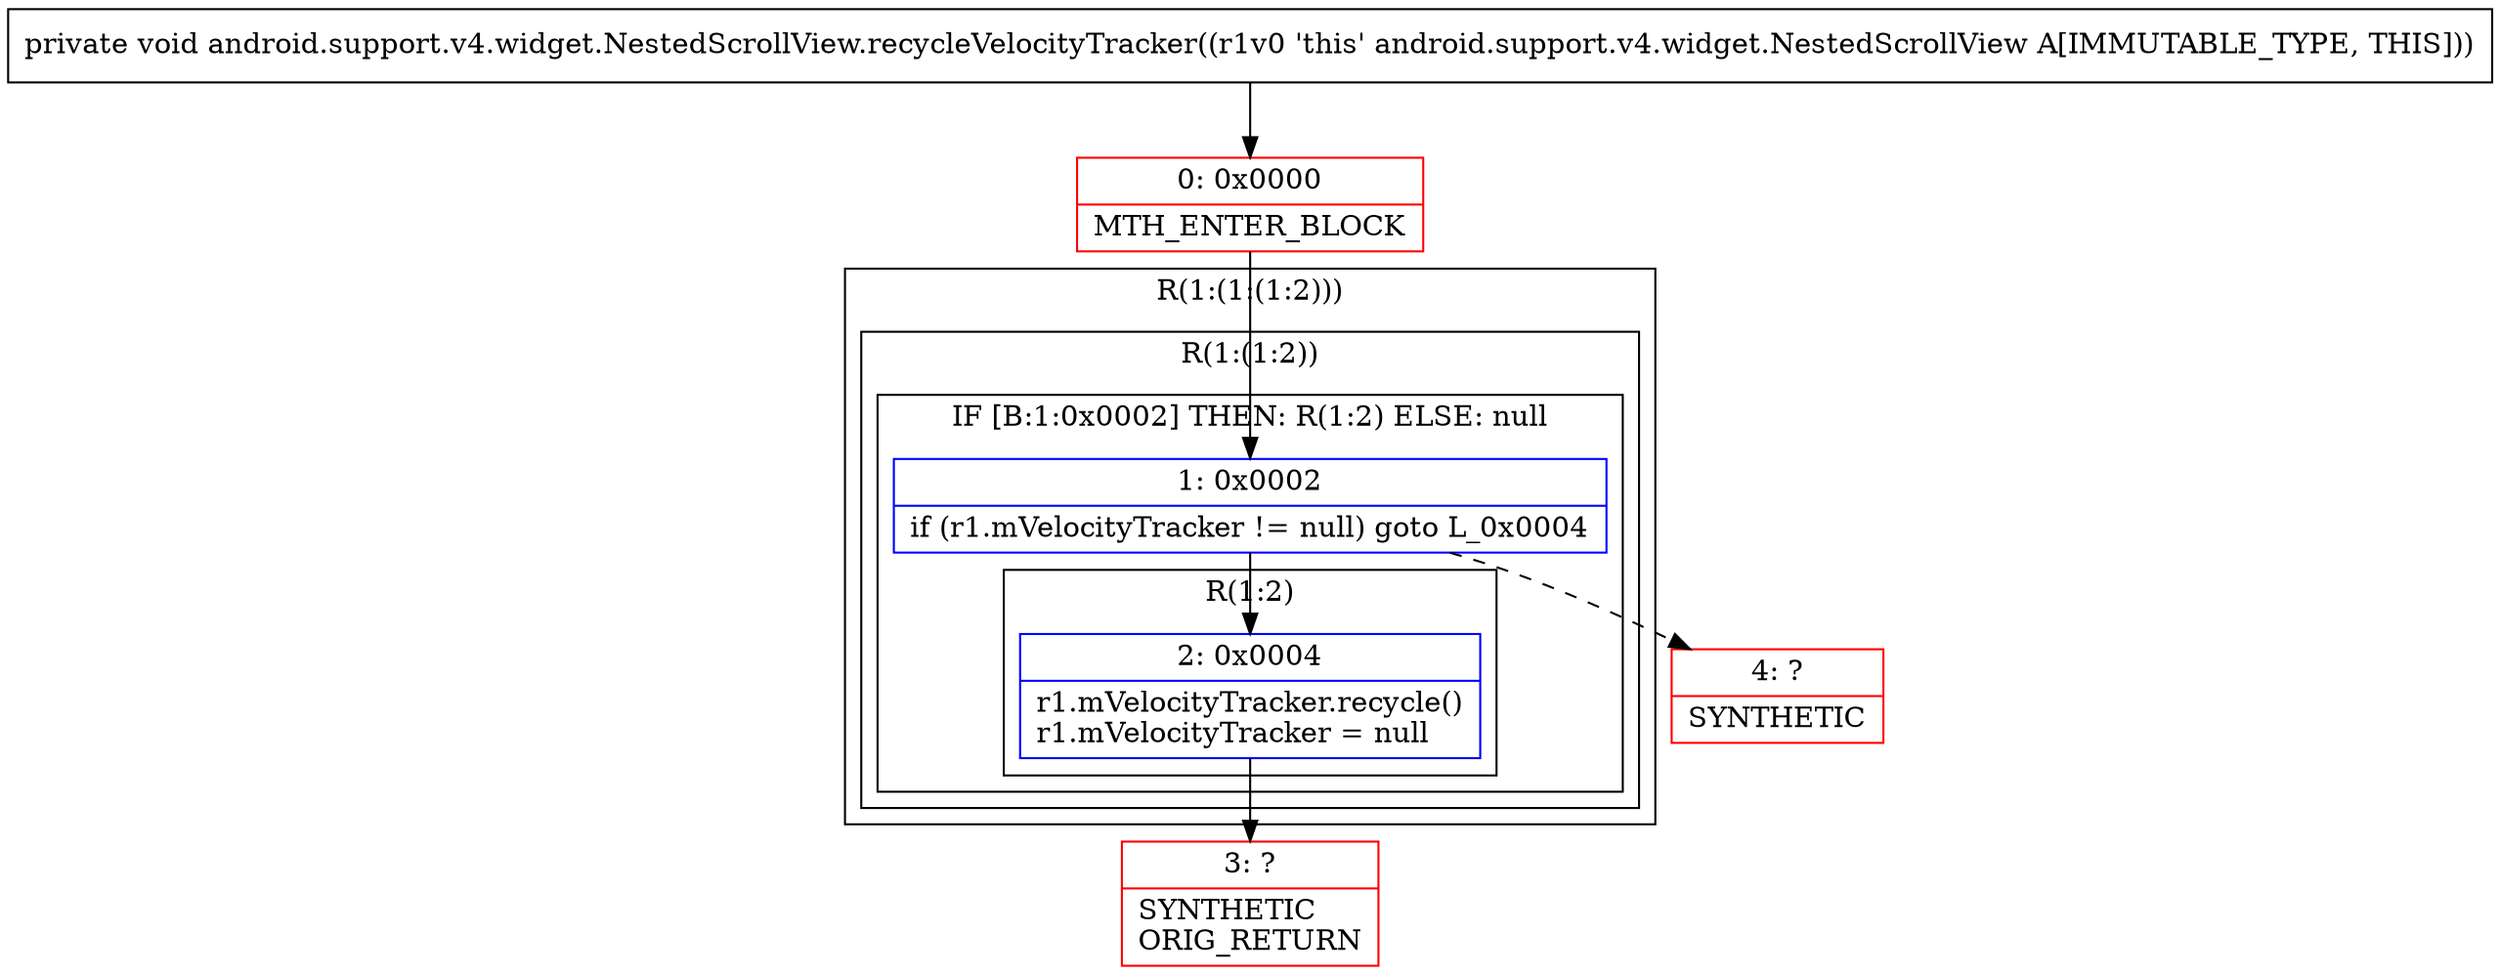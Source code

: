 digraph "CFG forandroid.support.v4.widget.NestedScrollView.recycleVelocityTracker()V" {
subgraph cluster_Region_1160399095 {
label = "R(1:(1:(1:2)))";
node [shape=record,color=blue];
subgraph cluster_Region_554498677 {
label = "R(1:(1:2))";
node [shape=record,color=blue];
subgraph cluster_IfRegion_1511761910 {
label = "IF [B:1:0x0002] THEN: R(1:2) ELSE: null";
node [shape=record,color=blue];
Node_1 [shape=record,label="{1\:\ 0x0002|if (r1.mVelocityTracker != null) goto L_0x0004\l}"];
subgraph cluster_Region_647196973 {
label = "R(1:2)";
node [shape=record,color=blue];
Node_2 [shape=record,label="{2\:\ 0x0004|r1.mVelocityTracker.recycle()\lr1.mVelocityTracker = null\l}"];
}
}
}
}
Node_0 [shape=record,color=red,label="{0\:\ 0x0000|MTH_ENTER_BLOCK\l}"];
Node_3 [shape=record,color=red,label="{3\:\ ?|SYNTHETIC\lORIG_RETURN\l}"];
Node_4 [shape=record,color=red,label="{4\:\ ?|SYNTHETIC\l}"];
MethodNode[shape=record,label="{private void android.support.v4.widget.NestedScrollView.recycleVelocityTracker((r1v0 'this' android.support.v4.widget.NestedScrollView A[IMMUTABLE_TYPE, THIS])) }"];
MethodNode -> Node_0;
Node_1 -> Node_2;
Node_1 -> Node_4[style=dashed];
Node_2 -> Node_3;
Node_0 -> Node_1;
}

